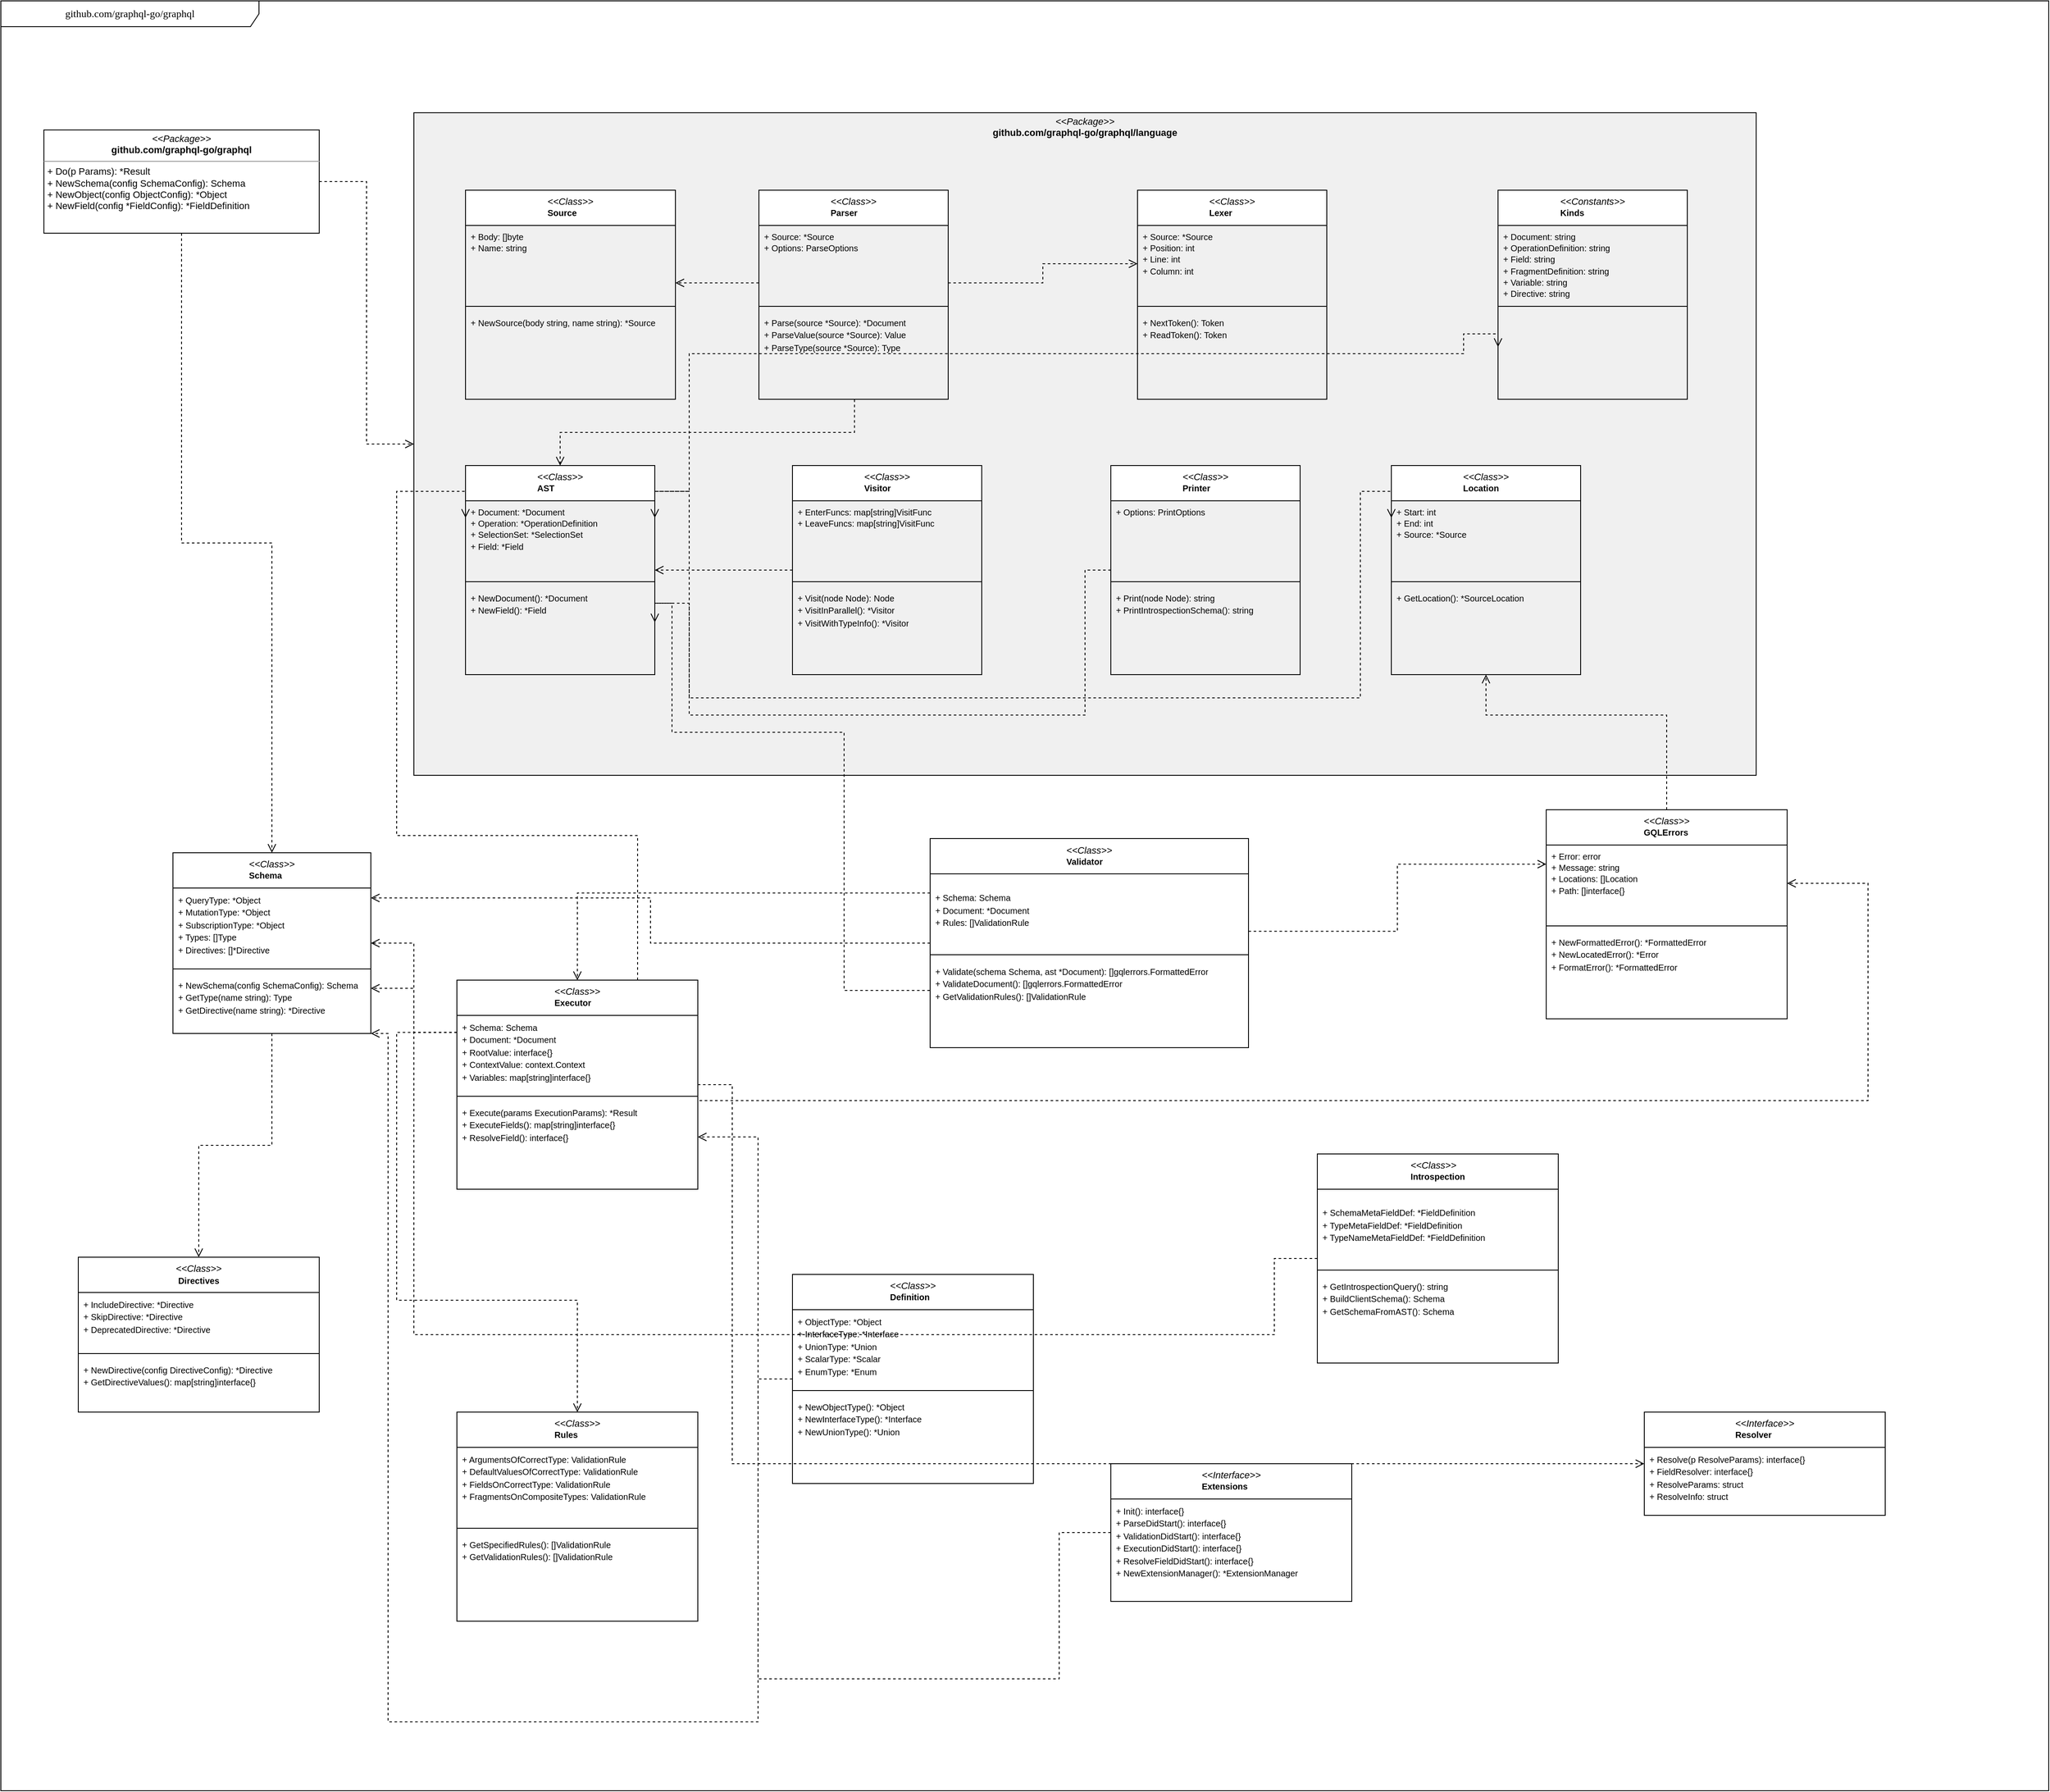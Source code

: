 <mxfile version="24.7.17">
  <diagram name="Page-1" id="c4acf3e9-155e-7222-9cf6-157b1a14988f">
    <mxGraphModel dx="1258" dy="1440" grid="1" gridSize="10" guides="1" tooltips="1" connect="1" arrows="1" fold="1" page="0" pageScale="1" pageWidth="850" pageHeight="1100" background="none" math="0" shadow="0">
      <root>
        <mxCell id="0" />
        <mxCell id="1" parent="0" />
        <mxCell id="main-frame" value="github.com/graphql-go/graphql" style="shape=umlFrame;whiteSpace=wrap;html=1;rounded=0;shadow=0;comic=0;labelBackgroundColor=none;strokeWidth=1;fontFamily=Verdana;fontSize=12;align=center;width=300;height=30;" parent="1" vertex="1">
          <mxGeometry x="20" y="-650" width="2380" height="2080" as="geometry" />
        </mxCell>
        <mxCell id="graphql-api" value="&lt;p style=&quot;margin:0px;margin-top:4px;text-align:center;&quot;&gt;&lt;i&gt;&amp;lt;&amp;lt;Package&amp;gt;&amp;gt;&lt;/i&gt;&lt;br&gt;&lt;b&gt;github.com/graphql-go/graphql&lt;/b&gt;&lt;br&gt;&lt;/p&gt;&lt;hr size=&quot;1&quot;&gt;&lt;p style=&quot;margin:0px;margin-left:4px;&quot;&gt;+ Do(p Params): *Result&lt;br&gt;+ NewSchema(config SchemaConfig): Schema&lt;br&gt;+ NewObject(config ObjectConfig): *Object&lt;br&gt;+ NewField(config *FieldConfig): *FieldDefinition&lt;br&gt;&lt;/p&gt;" style="verticalAlign=top;align=left;overflow=fill;fontSize=11;fontFamily=Helvetica;html=1;rounded=0;shadow=0;comic=0;labelBackgroundColor=none;strokeWidth=1" parent="1" vertex="1">
          <mxGeometry x="70" y="-500" width="320" height="120" as="geometry" />
        </mxCell>
        <mxCell id="language-package" value="&lt;p style=&quot;margin:0px;margin-top:4px;text-align:center;&quot;&gt;&lt;i&gt;&amp;lt;&amp;lt;Package&amp;gt;&amp;gt;&lt;/i&gt;&lt;br&gt;&lt;b&gt;github.com/graphql-go/graphql/language&lt;/b&gt;&lt;br&gt;&lt;/p&gt;" style="verticalAlign=top;align=left;overflow=fill;fontSize=11;fontFamily=Helvetica;html=1;rounded=0;shadow=0;comic=0;labelBackgroundColor=none;strokeWidth=1;fillColor=#f0f0f0;" parent="1" vertex="1">
          <mxGeometry x="500" y="-520" width="1560" height="770" as="geometry" />
        </mxCell>
        <mxCell id="graphql-to-language" style="edgeStyle=orthogonalEdgeStyle;rounded=0;html=1;dashed=1;labelBackgroundColor=none;startFill=0;endArrow=open;endFill=0;endSize=8;fontFamily=Helvetica;fontSize=10;" parent="1" source="graphql-api" target="language-package" edge="1">
          <mxGeometry relative="1" as="geometry" />
        </mxCell>
        <mxCell id="parser-to-source" style="edgeStyle=orthogonalEdgeStyle;rounded=0;html=1;dashed=1;labelBackgroundColor=none;startFill=0;endArrow=open;endFill=0;endSize=8;fontFamily=Helvetica;fontSize=10;entryX=1;entryY=0.75;entryDx=0;entryDy=0;exitX=0;exitY=0.75;exitDx=0;exitDy=0;" parent="1" source="6qxDTgi48stSFXTzXoa0-51" target="6qxDTgi48stSFXTzXoa0-46" edge="1">
          <mxGeometry relative="1" as="geometry">
            <mxPoint x="990" y="-280.467" as="sourcePoint" />
          </mxGeometry>
        </mxCell>
        <mxCell id="parser-to-ast" style="edgeStyle=orthogonalEdgeStyle;rounded=0;html=1;dashed=1;labelBackgroundColor=none;startFill=0;endArrow=open;endFill=0;endSize=8;fontFamily=Helvetica;fontSize=10;exitX=0.505;exitY=1.003;exitDx=0;exitDy=0;exitPerimeter=0;entryX=0.5;entryY=0;entryDx=0;entryDy=0;" parent="1" source="6qxDTgi48stSFXTzXoa0-53" target="6qxDTgi48stSFXTzXoa0-55" edge="1">
          <mxGeometry relative="1" as="geometry">
            <mxPoint x="1100" y="-146" as="sourcePoint" />
            <mxPoint x="896" y="132" as="targetPoint" />
          </mxGeometry>
        </mxCell>
        <mxCell id="parser-to-lexer" style="edgeStyle=orthogonalEdgeStyle;rounded=0;html=1;dashed=1;labelBackgroundColor=none;startFill=0;endArrow=open;endFill=0;endSize=8;fontFamily=Helvetica;fontSize=10;exitX=1;exitY=0.75;exitDx=0;exitDy=0;entryX=0;entryY=0.5;entryDx=0;entryDy=0;" parent="1" source="6qxDTgi48stSFXTzXoa0-51" target="6qxDTgi48stSFXTzXoa0-60" edge="1">
          <mxGeometry relative="1" as="geometry">
            <mxPoint x="1210" y="-280.467" as="sourcePoint" />
            <mxPoint x="1360" y="-321.462" as="targetPoint" />
          </mxGeometry>
        </mxCell>
        <mxCell id="validator-to-rules" style="edgeStyle=orthogonalEdgeStyle;rounded=0;html=1;dashed=1;labelBackgroundColor=none;startFill=0;endArrow=open;endFill=0;endSize=8;fontFamily=Helvetica;fontSize=10;entryX=0.5;entryY=0;entryDx=0;entryDy=0;exitX=0;exitY=0.25;exitDx=0;exitDy=0;" parent="1" source="6qxDTgi48stSFXTzXoa0-14" target="6qxDTgi48stSFXTzXoa0-19" edge="1">
          <mxGeometry relative="1" as="geometry">
            <mxPoint x="1070" y="770.043" as="sourcePoint" />
            <mxPoint x="920" y="1400" as="targetPoint" />
            <Array as="points">
              <mxPoint x="480" y="549" />
              <mxPoint x="480" y="860" />
              <mxPoint x="690" y="860" />
            </Array>
          </mxGeometry>
        </mxCell>
        <mxCell id="schema-to-directives" style="edgeStyle=orthogonalEdgeStyle;rounded=0;html=1;dashed=1;labelBackgroundColor=none;startFill=0;endArrow=open;endFill=0;endSize=8;fontFamily=Helvetica;fontSize=10;entryX=0.5;entryY=0;entryDx=0;entryDy=0;exitX=0.5;exitY=1;exitDx=0;exitDy=0;" parent="1" source="6qxDTgi48stSFXTzXoa0-6" target="6qxDTgi48stSFXTzXoa0-1" edge="1">
          <mxGeometry relative="1" as="geometry">
            <mxPoint x="227" y="899" as="sourcePoint" />
            <mxPoint x="227" y="1010" as="targetPoint" />
          </mxGeometry>
        </mxCell>
        <mxCell id="graphql-to-schema" style="edgeStyle=orthogonalEdgeStyle;rounded=0;html=1;dashed=1;labelBackgroundColor=none;startFill=0;endArrow=open;endFill=0;endSize=8;fontFamily=Helvetica;fontSize=10;entryX=0.5;entryY=0;entryDx=0;entryDy=0;" parent="1" source="graphql-api" target="6qxDTgi48stSFXTzXoa0-6" edge="1">
          <mxGeometry relative="1" as="geometry">
            <mxPoint x="227" y="739" as="targetPoint" />
          </mxGeometry>
        </mxCell>
        <mxCell id="validator-to-gqlerrors" style="edgeStyle=orthogonalEdgeStyle;rounded=0;html=1;dashed=1;labelBackgroundColor=none;startFill=0;endArrow=open;endFill=0;endSize=8;fontFamily=Helvetica;fontSize=10;exitX=1;exitY=0.75;exitDx=0;exitDy=0;entryX=0;entryY=0.25;entryDx=0;entryDy=0;" parent="1" source="6qxDTgi48stSFXTzXoa0-38" target="6qxDTgi48stSFXTzXoa0-42" edge="1">
          <mxGeometry relative="1" as="geometry">
            <mxPoint x="2160" y="640.0" as="targetPoint" />
          </mxGeometry>
        </mxCell>
        <mxCell id="executor-to-gqlerrors" style="edgeStyle=orthogonalEdgeStyle;rounded=0;html=1;dashed=1;labelBackgroundColor=none;startFill=0;endArrow=open;endFill=0;endSize=8;fontFamily=Helvetica;fontSize=10;exitX=1;exitY=1;exitDx=0;exitDy=0;entryX=1;entryY=0.5;entryDx=0;entryDy=0;" parent="1" source="6qxDTgi48stSFXTzXoa0-15" target="6qxDTgi48stSFXTzXoa0-42" edge="1">
          <mxGeometry relative="1" as="geometry">
            <mxPoint x="710" y="1040" as="sourcePoint" />
            <mxPoint x="2300.0" y="710" as="targetPoint" />
            <Array as="points">
              <mxPoint x="830" y="628" />
              <mxPoint x="2190" y="628" />
              <mxPoint x="2190" y="376" />
            </Array>
          </mxGeometry>
        </mxCell>
        <mxCell id="6qxDTgi48stSFXTzXoa0-1" value="&lt;div style=&quot;font-weight: 400; text-align: left; text-wrap: nowrap; font-size: 11px;&quot;&gt;&lt;i&gt;&amp;lt;&amp;lt;Class&amp;gt;&amp;gt;&lt;/i&gt;&lt;/div&gt;&lt;b style=&quot;font-size: 10px; text-align: left; text-wrap: nowrap;&quot;&gt;Directives&lt;/b&gt;" style="swimlane;fontStyle=1;align=center;verticalAlign=top;childLayout=stackLayout;horizontal=1;startSize=41;horizontalStack=0;resizeParent=1;resizeParentMax=0;resizeLast=0;collapsible=1;marginBottom=0;whiteSpace=wrap;html=1;" vertex="1" parent="1">
          <mxGeometry x="110" y="810" width="280" height="180" as="geometry" />
        </mxCell>
        <mxCell id="6qxDTgi48stSFXTzXoa0-5" value="&lt;span style=&quot;forced-color-adjust: none; color: rgb(0, 0, 0); font-family: Helvetica; font-style: normal; font-variant-ligatures: normal; font-variant-caps: normal; font-weight: 400; letter-spacing: normal; orphans: 2; text-align: left; text-indent: 0px; text-transform: none; widows: 2; word-spacing: 0px; -webkit-text-stroke-width: 0px; white-space: nowrap; background-color: rgb(255, 255, 255); text-decoration-thickness: initial; text-decoration-style: initial; text-decoration-color: initial; font-size: 10px;&quot;&gt;+ IncludeDirective: *Directive&lt;/span&gt;&lt;br style=&quot;forced-color-adjust: none; color: rgb(0, 0, 0); font-family: Helvetica; font-style: normal; font-variant-ligatures: normal; font-variant-caps: normal; font-weight: 400; letter-spacing: normal; orphans: 2; text-align: left; text-indent: 0px; text-transform: none; widows: 2; word-spacing: 0px; -webkit-text-stroke-width: 0px; white-space: nowrap; background-color: rgb(255, 255, 255); text-decoration-thickness: initial; text-decoration-style: initial; text-decoration-color: initial; font-size: 10px;&quot;&gt;&lt;span style=&quot;forced-color-adjust: none; color: rgb(0, 0, 0); font-family: Helvetica; font-style: normal; font-variant-ligatures: normal; font-variant-caps: normal; font-weight: 400; letter-spacing: normal; orphans: 2; text-align: left; text-indent: 0px; text-transform: none; widows: 2; word-spacing: 0px; -webkit-text-stroke-width: 0px; white-space: nowrap; background-color: rgb(255, 255, 255); text-decoration-thickness: initial; text-decoration-style: initial; text-decoration-color: initial; font-size: 10px;&quot;&gt;+ SkipDirective: *Directive&lt;/span&gt;&lt;br style=&quot;forced-color-adjust: none; color: rgb(0, 0, 0); font-family: Helvetica; font-style: normal; font-variant-ligatures: normal; font-variant-caps: normal; font-weight: 400; letter-spacing: normal; orphans: 2; text-align: left; text-indent: 0px; text-transform: none; widows: 2; word-spacing: 0px; -webkit-text-stroke-width: 0px; white-space: nowrap; background-color: rgb(255, 255, 255); text-decoration-thickness: initial; text-decoration-style: initial; text-decoration-color: initial; font-size: 10px;&quot;&gt;&lt;span style=&quot;forced-color-adjust: none; color: rgb(0, 0, 0); font-family: Helvetica; font-style: normal; font-variant-ligatures: normal; font-variant-caps: normal; font-weight: 400; letter-spacing: normal; orphans: 2; text-align: left; text-indent: 0px; text-transform: none; widows: 2; word-spacing: 0px; -webkit-text-stroke-width: 0px; white-space: nowrap; background-color: rgb(255, 255, 255); text-decoration-thickness: initial; text-decoration-style: initial; text-decoration-color: initial; font-size: 10px;&quot;&gt;+ DeprecatedDirective: *Directive&lt;/span&gt;" style="text;whiteSpace=wrap;html=1;spacingLeft=4;" vertex="1" parent="6qxDTgi48stSFXTzXoa0-1">
          <mxGeometry y="41" width="280" height="66" as="geometry" />
        </mxCell>
        <mxCell id="6qxDTgi48stSFXTzXoa0-3" value="" style="line;strokeWidth=1;fillColor=none;align=left;verticalAlign=middle;spacingTop=-1;spacingLeft=3;spacingRight=3;rotatable=0;labelPosition=right;points=[];portConstraint=eastwest;strokeColor=inherit;" vertex="1" parent="6qxDTgi48stSFXTzXoa0-1">
          <mxGeometry y="107" width="280" height="10" as="geometry" />
        </mxCell>
        <mxCell id="6qxDTgi48stSFXTzXoa0-4" value="&lt;div&gt;&lt;/div&gt;&lt;div&gt;&lt;span style=&quot;font-size: 10px; text-wrap: nowrap;&quot;&gt;+ NewDirective(config DirectiveConfig): *Directive&lt;/span&gt;&lt;br style=&quot;font-size: 10px; text-wrap: nowrap;&quot;&gt;&lt;span style=&quot;font-size: 10px; text-wrap: nowrap;&quot;&gt;+ GetDirectiveValues(): map[string]interface{}&lt;/span&gt;&lt;br&gt;&lt;/div&gt;" style="text;strokeColor=none;fillColor=none;align=left;verticalAlign=top;spacingLeft=4;spacingRight=4;overflow=hidden;rotatable=0;points=[[0,0.5],[1,0.5]];portConstraint=eastwest;whiteSpace=wrap;html=1;" vertex="1" parent="6qxDTgi48stSFXTzXoa0-1">
          <mxGeometry y="117" width="280" height="63" as="geometry" />
        </mxCell>
        <mxCell id="6qxDTgi48stSFXTzXoa0-6" value="&lt;div style=&quot;font-weight: 400; text-align: left; text-wrap: nowrap; font-size: 11px;&quot;&gt;&lt;div&gt;&lt;i&gt;&amp;lt;&amp;lt;Class&amp;gt;&amp;gt;&lt;/i&gt;&lt;/div&gt;&lt;b style=&quot;font-size: 10px;&quot;&gt;Schema&lt;/b&gt;&lt;br&gt;&lt;/div&gt;" style="swimlane;fontStyle=1;align=center;verticalAlign=top;childLayout=stackLayout;horizontal=1;startSize=41;horizontalStack=0;resizeParent=1;resizeParentMax=0;resizeLast=0;collapsible=1;marginBottom=0;whiteSpace=wrap;html=1;" vertex="1" parent="1">
          <mxGeometry x="220" y="340" width="230" height="210" as="geometry" />
        </mxCell>
        <mxCell id="6qxDTgi48stSFXTzXoa0-7" value="&lt;span style=&quot;font-size: 10px; text-wrap: nowrap;&quot;&gt;+ QueryType: *Object&lt;/span&gt;&lt;br style=&quot;font-size: 10px; text-wrap: nowrap;&quot;&gt;&lt;span style=&quot;font-size: 10px; text-wrap: nowrap;&quot;&gt;+ MutationType: *Object&lt;/span&gt;&lt;br style=&quot;font-size: 10px; text-wrap: nowrap;&quot;&gt;&lt;span style=&quot;font-size: 10px; text-wrap: nowrap;&quot;&gt;+ SubscriptionType: *Object&lt;/span&gt;&lt;br style=&quot;font-size: 10px; text-wrap: nowrap;&quot;&gt;&lt;span style=&quot;font-size: 10px; text-wrap: nowrap;&quot;&gt;+ Types: []Type&lt;/span&gt;&lt;br style=&quot;font-size: 10px; text-wrap: nowrap;&quot;&gt;&lt;span style=&quot;font-size: 10px; text-wrap: nowrap;&quot;&gt;+ Directives: []*Directive&lt;/span&gt;" style="text;whiteSpace=wrap;html=1;spacingLeft=4;" vertex="1" parent="6qxDTgi48stSFXTzXoa0-6">
          <mxGeometry y="41" width="230" height="89" as="geometry" />
        </mxCell>
        <mxCell id="6qxDTgi48stSFXTzXoa0-8" value="" style="line;strokeWidth=1;fillColor=none;align=left;verticalAlign=middle;spacingTop=-1;spacingLeft=3;spacingRight=3;rotatable=0;labelPosition=right;points=[];portConstraint=eastwest;strokeColor=inherit;" vertex="1" parent="6qxDTgi48stSFXTzXoa0-6">
          <mxGeometry y="130" width="230" height="10" as="geometry" />
        </mxCell>
        <mxCell id="6qxDTgi48stSFXTzXoa0-9" value="&lt;div&gt;&lt;/div&gt;&lt;div&gt;&lt;span style=&quot;font-size: 10px; text-wrap: nowrap;&quot;&gt;+ NewSchema(config SchemaConfig): Schema&lt;/span&gt;&lt;br style=&quot;font-size: 10px; text-wrap: nowrap;&quot;&gt;&lt;span style=&quot;font-size: 10px; text-wrap: nowrap;&quot;&gt;+ GetType(name string): Type&lt;/span&gt;&lt;br style=&quot;font-size: 10px; text-wrap: nowrap;&quot;&gt;&lt;span style=&quot;font-size: 10px; text-wrap: nowrap;&quot;&gt;+ GetDirective(name string): *Directive&lt;/span&gt;&lt;br&gt;&lt;/div&gt;" style="text;strokeColor=none;fillColor=none;align=left;verticalAlign=top;spacingLeft=4;spacingRight=4;overflow=hidden;rotatable=0;points=[[0,0.5],[1,0.5]];portConstraint=eastwest;whiteSpace=wrap;html=1;" vertex="1" parent="6qxDTgi48stSFXTzXoa0-6">
          <mxGeometry y="140" width="230" height="70" as="geometry" />
        </mxCell>
        <mxCell id="6qxDTgi48stSFXTzXoa0-19" value="&lt;div style=&quot;font-weight: 400; text-align: left; text-wrap: nowrap; font-size: 11px;&quot;&gt;&lt;div&gt;&lt;i&gt;&amp;lt;&amp;lt;Class&amp;gt;&amp;gt;&lt;/i&gt;&lt;/div&gt;&lt;b style=&quot;font-size: 10px;&quot;&gt;Rules&lt;/b&gt;&lt;br&gt;&lt;/div&gt;" style="swimlane;fontStyle=1;align=center;verticalAlign=top;childLayout=stackLayout;horizontal=1;startSize=41;horizontalStack=0;resizeParent=1;resizeParentMax=0;resizeLast=0;collapsible=1;marginBottom=0;whiteSpace=wrap;html=1;" vertex="1" parent="1">
          <mxGeometry x="550" y="990" width="280" height="243" as="geometry" />
        </mxCell>
        <mxCell id="6qxDTgi48stSFXTzXoa0-20" value="&lt;span style=&quot;font-size: 10px; text-wrap: nowrap;&quot;&gt;+ ArgumentsOfCorrectType: ValidationRule&lt;/span&gt;&lt;br style=&quot;font-size: 10px; text-wrap: nowrap;&quot;&gt;&lt;span style=&quot;font-size: 10px; text-wrap: nowrap;&quot;&gt;+ DefaultValuesOfCorrectType: ValidationRule&lt;/span&gt;&lt;br style=&quot;font-size: 10px; text-wrap: nowrap;&quot;&gt;&lt;span style=&quot;font-size: 10px; text-wrap: nowrap;&quot;&gt;+ FieldsOnCorrectType: ValidationRule&lt;/span&gt;&lt;br style=&quot;font-size: 10px; text-wrap: nowrap;&quot;&gt;&lt;span style=&quot;font-size: 10px; text-wrap: nowrap;&quot;&gt;+ FragmentsOnCompositeTypes: ValidationRule&lt;/span&gt;" style="text;whiteSpace=wrap;html=1;spacingLeft=4;" vertex="1" parent="6qxDTgi48stSFXTzXoa0-19">
          <mxGeometry y="41" width="280" height="89" as="geometry" />
        </mxCell>
        <mxCell id="6qxDTgi48stSFXTzXoa0-21" value="" style="line;strokeWidth=1;fillColor=none;align=left;verticalAlign=middle;spacingTop=-1;spacingLeft=3;spacingRight=3;rotatable=0;labelPosition=right;points=[];portConstraint=eastwest;strokeColor=inherit;" vertex="1" parent="6qxDTgi48stSFXTzXoa0-19">
          <mxGeometry y="130" width="280" height="10" as="geometry" />
        </mxCell>
        <mxCell id="6qxDTgi48stSFXTzXoa0-22" value="&lt;div&gt;&lt;/div&gt;&lt;div&gt;&lt;span style=&quot;font-size: 10px; text-wrap: nowrap;&quot;&gt;+ GetSpecifiedRules(): []ValidationRule&lt;/span&gt;&lt;br style=&quot;font-size: 10px; text-wrap: nowrap;&quot;&gt;&lt;span style=&quot;font-size: 10px; text-wrap: nowrap;&quot;&gt;+ GetValidationRules(): []ValidationRule&lt;/span&gt;&lt;br&gt;&lt;/div&gt;" style="text;strokeColor=none;fillColor=none;align=left;verticalAlign=top;spacingLeft=4;spacingRight=4;overflow=hidden;rotatable=0;points=[[0,0.5],[1,0.5]];portConstraint=eastwest;whiteSpace=wrap;html=1;" vertex="1" parent="6qxDTgi48stSFXTzXoa0-19">
          <mxGeometry y="140" width="280" height="103" as="geometry" />
        </mxCell>
        <mxCell id="6qxDTgi48stSFXTzXoa0-23" value="&lt;div style=&quot;font-weight: 400; text-align: left; text-wrap: nowrap; font-size: 11px;&quot;&gt;&lt;div&gt;&lt;i&gt;&amp;lt;&amp;lt;Class&amp;gt;&amp;gt;&lt;/i&gt;&lt;/div&gt;&lt;b style=&quot;font-size: 10px;&quot;&gt;Definition&lt;/b&gt;&lt;br&gt;&lt;/div&gt;" style="swimlane;fontStyle=1;align=center;verticalAlign=top;childLayout=stackLayout;horizontal=1;startSize=41;horizontalStack=0;resizeParent=1;resizeParentMax=0;resizeLast=0;collapsible=1;marginBottom=0;whiteSpace=wrap;html=1;" vertex="1" parent="1">
          <mxGeometry x="940" y="830" width="280" height="243" as="geometry" />
        </mxCell>
        <mxCell id="6qxDTgi48stSFXTzXoa0-24" value="&lt;span style=&quot;font-size: 10px; text-wrap: nowrap;&quot;&gt;+ ObjectType: *Object&lt;/span&gt;&lt;br style=&quot;font-size: 10px; text-wrap: nowrap;&quot;&gt;&lt;span style=&quot;font-size: 10px; text-wrap: nowrap;&quot;&gt;+ InterfaceType: *Interface&lt;/span&gt;&lt;br style=&quot;font-size: 10px; text-wrap: nowrap;&quot;&gt;&lt;span style=&quot;font-size: 10px; text-wrap: nowrap;&quot;&gt;+ UnionType: *Union&lt;/span&gt;&lt;br style=&quot;font-size: 10px; text-wrap: nowrap;&quot;&gt;&lt;span style=&quot;font-size: 10px; text-wrap: nowrap;&quot;&gt;+ ScalarType: *Scalar&lt;/span&gt;&lt;br style=&quot;font-size: 10px; text-wrap: nowrap;&quot;&gt;&lt;span style=&quot;font-size: 10px; text-wrap: nowrap;&quot;&gt;+ EnumType: *Enum&lt;/span&gt;" style="text;whiteSpace=wrap;html=1;spacingLeft=4;" vertex="1" parent="6qxDTgi48stSFXTzXoa0-23">
          <mxGeometry y="41" width="280" height="89" as="geometry" />
        </mxCell>
        <mxCell id="6qxDTgi48stSFXTzXoa0-25" value="" style="line;strokeWidth=1;fillColor=none;align=left;verticalAlign=middle;spacingTop=-1;spacingLeft=3;spacingRight=3;rotatable=0;labelPosition=right;points=[];portConstraint=eastwest;strokeColor=inherit;" vertex="1" parent="6qxDTgi48stSFXTzXoa0-23">
          <mxGeometry y="130" width="280" height="10" as="geometry" />
        </mxCell>
        <mxCell id="6qxDTgi48stSFXTzXoa0-26" value="&lt;div&gt;&lt;/div&gt;&lt;div&gt;&lt;span style=&quot;font-size: 10px; text-wrap: nowrap;&quot;&gt;+ NewObjectType(): *Object&lt;/span&gt;&lt;br style=&quot;font-size: 10px; text-wrap: nowrap;&quot;&gt;&lt;span style=&quot;font-size: 10px; text-wrap: nowrap;&quot;&gt;+ NewInterfaceType(): *Interface&lt;/span&gt;&lt;br style=&quot;font-size: 10px; text-wrap: nowrap;&quot;&gt;&lt;span style=&quot;font-size: 10px; text-wrap: nowrap;&quot;&gt;+ NewUnionType(): *Union&lt;/span&gt;&lt;br&gt;&lt;/div&gt;" style="text;strokeColor=none;fillColor=none;align=left;verticalAlign=top;spacingLeft=4;spacingRight=4;overflow=hidden;rotatable=0;points=[[0,0.5],[1,0.5]];portConstraint=eastwest;whiteSpace=wrap;html=1;" vertex="1" parent="6qxDTgi48stSFXTzXoa0-23">
          <mxGeometry y="140" width="280" height="103" as="geometry" />
        </mxCell>
        <mxCell id="6qxDTgi48stSFXTzXoa0-27" value="&lt;div style=&quot;font-weight: 400; text-align: left; text-wrap: nowrap; font-size: 11px;&quot;&gt;&lt;div&gt;&lt;i&gt;&amp;lt;&amp;lt;Interface&amp;gt;&amp;gt;&lt;/i&gt;&lt;/div&gt;&lt;b style=&quot;font-size: 10px;&quot;&gt;Extensions&lt;/b&gt;&lt;br&gt;&lt;/div&gt;" style="swimlane;fontStyle=1;align=center;verticalAlign=top;childLayout=stackLayout;horizontal=1;startSize=41;horizontalStack=0;resizeParent=1;resizeParentMax=0;resizeLast=0;collapsible=1;marginBottom=0;whiteSpace=wrap;html=1;" vertex="1" parent="1">
          <mxGeometry x="1310" y="1050" width="280" height="160" as="geometry" />
        </mxCell>
        <mxCell id="6qxDTgi48stSFXTzXoa0-28" value="&lt;span style=&quot;font-size: 10px; text-wrap: nowrap;&quot;&gt;+ Init(): interface{}&lt;/span&gt;&lt;br style=&quot;font-size: 10px; text-wrap: nowrap;&quot;&gt;&lt;span style=&quot;font-size: 10px; text-wrap: nowrap;&quot;&gt;+ ParseDidStart(): interface{}&lt;/span&gt;&lt;br style=&quot;font-size: 10px; text-wrap: nowrap;&quot;&gt;&lt;span style=&quot;font-size: 10px; text-wrap: nowrap;&quot;&gt;+ ValidationDidStart(): interface{}&lt;/span&gt;&lt;br style=&quot;font-size: 10px; text-wrap: nowrap;&quot;&gt;&lt;span style=&quot;font-size: 10px; text-wrap: nowrap;&quot;&gt;+ ExecutionDidStart(): interface{}&lt;/span&gt;&lt;br style=&quot;font-size: 10px; text-wrap: nowrap;&quot;&gt;&lt;span style=&quot;font-size: 10px; text-wrap: nowrap;&quot;&gt;+ ResolveFieldDidStart(): interface{}&lt;/span&gt;&lt;br style=&quot;font-size: 10px; text-wrap: nowrap;&quot;&gt;&lt;span style=&quot;font-size: 10px; text-wrap: nowrap;&quot;&gt;+ NewExtensionManager(): *ExtensionManager&lt;/span&gt;" style="text;whiteSpace=wrap;html=1;spacingLeft=4;" vertex="1" parent="6qxDTgi48stSFXTzXoa0-27">
          <mxGeometry y="41" width="280" height="119" as="geometry" />
        </mxCell>
        <mxCell id="6qxDTgi48stSFXTzXoa0-31" value="&lt;div style=&quot;font-weight: 400; text-align: left; text-wrap: nowrap; font-size: 11px;&quot;&gt;&lt;div&gt;&lt;i&gt;&amp;lt;&amp;lt;Interface&amp;gt;&amp;gt;&lt;/i&gt;&lt;/div&gt;&lt;b style=&quot;font-size: 10px;&quot;&gt;Resolver&lt;/b&gt;&lt;br&gt;&lt;/div&gt;" style="swimlane;fontStyle=1;align=center;verticalAlign=top;childLayout=stackLayout;horizontal=1;startSize=41;horizontalStack=0;resizeParent=1;resizeParentMax=0;resizeLast=0;collapsible=1;marginBottom=0;whiteSpace=wrap;html=1;" vertex="1" parent="1">
          <mxGeometry x="1930" y="990" width="280" height="120" as="geometry" />
        </mxCell>
        <mxCell id="6qxDTgi48stSFXTzXoa0-32" value="&lt;span style=&quot;font-size: 10px; text-wrap: nowrap;&quot;&gt;+ Resolve(p ResolveParams): interface{}&lt;/span&gt;&lt;br style=&quot;font-size: 10px; text-wrap: nowrap;&quot;&gt;&lt;span style=&quot;font-size: 10px; text-wrap: nowrap;&quot;&gt;+ FieldResolver: interface{}&lt;/span&gt;&lt;br style=&quot;font-size: 10px; text-wrap: nowrap;&quot;&gt;&lt;span style=&quot;font-size: 10px; text-wrap: nowrap;&quot;&gt;+ ResolveParams: struct&lt;/span&gt;&lt;br style=&quot;font-size: 10px; text-wrap: nowrap;&quot;&gt;&lt;span style=&quot;font-size: 10px; text-wrap: nowrap;&quot;&gt;+ ResolveInfo: struct&lt;/span&gt;" style="text;whiteSpace=wrap;html=1;spacingLeft=4;" vertex="1" parent="6qxDTgi48stSFXTzXoa0-31">
          <mxGeometry y="41" width="280" height="79" as="geometry" />
        </mxCell>
        <mxCell id="6qxDTgi48stSFXTzXoa0-33" value="&lt;div style=&quot;font-weight: 400; text-align: left; text-wrap: nowrap; font-size: 11px;&quot;&gt;&lt;div&gt;&lt;div&gt;&lt;i&gt;&amp;lt;&amp;lt;Class&amp;gt;&amp;gt;&lt;/i&gt;&lt;/div&gt;&lt;b style=&quot;font-size: 10px;&quot;&gt;Introspection&lt;/b&gt;&lt;br&gt;&lt;/div&gt;&lt;/div&gt;" style="swimlane;fontStyle=1;align=center;verticalAlign=top;childLayout=stackLayout;horizontal=1;startSize=41;horizontalStack=0;resizeParent=1;resizeParentMax=0;resizeLast=0;collapsible=1;marginBottom=0;whiteSpace=wrap;html=1;" vertex="1" parent="1">
          <mxGeometry x="1550" y="690" width="280" height="243" as="geometry" />
        </mxCell>
        <mxCell id="6qxDTgi48stSFXTzXoa0-34" value="&lt;div style=&quot;text-wrap: nowrap; font-size: 11px;&quot;&gt;&lt;br&gt;&lt;/div&gt;&lt;div&gt;&lt;span style=&quot;font-size: 10px; text-wrap: nowrap;&quot;&gt;+ SchemaMetaFieldDef: *FieldDefinition&lt;/span&gt;&lt;br style=&quot;font-size: 10px; text-wrap: nowrap;&quot;&gt;&lt;span style=&quot;font-size: 10px; text-wrap: nowrap;&quot;&gt;+ TypeMetaFieldDef: *FieldDefinition&lt;/span&gt;&lt;br style=&quot;font-size: 10px; text-wrap: nowrap;&quot;&gt;&lt;span style=&quot;font-size: 10px; text-wrap: nowrap;&quot;&gt;+ TypeNameMetaFieldDef: *FieldDefinition&lt;/span&gt;&lt;br&gt;&lt;/div&gt;" style="text;whiteSpace=wrap;html=1;spacingLeft=4;" vertex="1" parent="6qxDTgi48stSFXTzXoa0-33">
          <mxGeometry y="41" width="280" height="89" as="geometry" />
        </mxCell>
        <mxCell id="6qxDTgi48stSFXTzXoa0-35" value="" style="line;strokeWidth=1;fillColor=none;align=left;verticalAlign=middle;spacingTop=-1;spacingLeft=3;spacingRight=3;rotatable=0;labelPosition=right;points=[];portConstraint=eastwest;strokeColor=inherit;" vertex="1" parent="6qxDTgi48stSFXTzXoa0-33">
          <mxGeometry y="130" width="280" height="10" as="geometry" />
        </mxCell>
        <mxCell id="6qxDTgi48stSFXTzXoa0-36" value="&lt;div&gt;&lt;/div&gt;&lt;div&gt;&lt;span style=&quot;font-size: 10px; text-wrap: nowrap;&quot;&gt;+ GetIntrospectionQuery(): string&lt;/span&gt;&lt;br style=&quot;font-size: 10px; text-wrap: nowrap;&quot;&gt;&lt;span style=&quot;font-size: 10px; text-wrap: nowrap;&quot;&gt;+ BuildClientSchema(): Schema&lt;/span&gt;&lt;br style=&quot;font-size: 10px; text-wrap: nowrap;&quot;&gt;&lt;span style=&quot;font-size: 10px; text-wrap: nowrap;&quot;&gt;+ GetSchemaFromAST(): Schema&lt;/span&gt;&lt;br&gt;&lt;/div&gt;" style="text;strokeColor=none;fillColor=none;align=left;verticalAlign=top;spacingLeft=4;spacingRight=4;overflow=hidden;rotatable=0;points=[[0,0.5],[1,0.5]];portConstraint=eastwest;whiteSpace=wrap;html=1;" vertex="1" parent="6qxDTgi48stSFXTzXoa0-33">
          <mxGeometry y="140" width="280" height="103" as="geometry" />
        </mxCell>
        <mxCell id="6qxDTgi48stSFXTzXoa0-37" value="&lt;div style=&quot;font-weight: 400; text-align: left; text-wrap: nowrap; font-size: 11px;&quot;&gt;&lt;div&gt;&lt;div&gt;&lt;i&gt;&amp;lt;&amp;lt;Class&amp;gt;&amp;gt;&lt;/i&gt;&lt;/div&gt;&lt;b style=&quot;font-size: 10px;&quot;&gt;Validator&lt;/b&gt;&lt;br&gt;&lt;/div&gt;&lt;/div&gt;" style="swimlane;fontStyle=1;align=center;verticalAlign=top;childLayout=stackLayout;horizontal=1;startSize=41;horizontalStack=0;resizeParent=1;resizeParentMax=0;resizeLast=0;collapsible=1;marginBottom=0;whiteSpace=wrap;html=1;" vertex="1" parent="1">
          <mxGeometry x="1100" y="323.5" width="370" height="243" as="geometry" />
        </mxCell>
        <mxCell id="6qxDTgi48stSFXTzXoa0-38" value="&lt;div style=&quot;text-wrap: nowrap; font-size: 11px;&quot;&gt;&lt;br&gt;&lt;/div&gt;&lt;div&gt;&lt;span style=&quot;font-size: 10px; text-wrap: nowrap;&quot;&gt;+ Schema: Schema&lt;/span&gt;&lt;br style=&quot;font-size: 10px; text-wrap: nowrap;&quot;&gt;&lt;span style=&quot;font-size: 10px; text-wrap: nowrap;&quot;&gt;+ Document: *Document&lt;/span&gt;&lt;br style=&quot;font-size: 10px; text-wrap: nowrap;&quot;&gt;&lt;span style=&quot;font-size: 10px; text-wrap: nowrap;&quot;&gt;+ Rules: []ValidationRule&lt;/span&gt;&lt;br&gt;&lt;/div&gt;" style="text;whiteSpace=wrap;html=1;spacingLeft=4;" vertex="1" parent="6qxDTgi48stSFXTzXoa0-37">
          <mxGeometry y="41" width="370" height="89" as="geometry" />
        </mxCell>
        <mxCell id="6qxDTgi48stSFXTzXoa0-39" value="" style="line;strokeWidth=1;fillColor=none;align=left;verticalAlign=middle;spacingTop=-1;spacingLeft=3;spacingRight=3;rotatable=0;labelPosition=right;points=[];portConstraint=eastwest;strokeColor=inherit;" vertex="1" parent="6qxDTgi48stSFXTzXoa0-37">
          <mxGeometry y="130" width="370" height="10" as="geometry" />
        </mxCell>
        <mxCell id="6qxDTgi48stSFXTzXoa0-40" value="&lt;div&gt;&lt;/div&gt;&lt;div&gt;&lt;span style=&quot;font-size: 10px; text-wrap: nowrap;&quot;&gt;+ Validate(schema Schema, ast *Document): []gqlerrors.FormattedError&lt;/span&gt;&lt;br style=&quot;font-size: 10px; text-wrap: nowrap;&quot;&gt;&lt;span style=&quot;font-size: 10px; text-wrap: nowrap;&quot;&gt;+ ValidateDocument(): []gqlerrors.FormattedError&lt;/span&gt;&lt;br style=&quot;font-size: 10px; text-wrap: nowrap;&quot;&gt;&lt;span style=&quot;font-size: 10px; text-wrap: nowrap;&quot;&gt;+ GetValidationRules(): []ValidationRule&lt;/span&gt;&lt;br&gt;&lt;/div&gt;" style="text;strokeColor=none;fillColor=none;align=left;verticalAlign=top;spacingLeft=4;spacingRight=4;overflow=hidden;rotatable=0;points=[[0,0.5],[1,0.5]];portConstraint=eastwest;whiteSpace=wrap;html=1;" vertex="1" parent="6qxDTgi48stSFXTzXoa0-37">
          <mxGeometry y="140" width="370" height="103" as="geometry" />
        </mxCell>
        <mxCell id="6qxDTgi48stSFXTzXoa0-41" value="&lt;div style=&quot;font-weight: 400; text-align: left; text-wrap: nowrap; font-size: 11px;&quot;&gt;&lt;div&gt;&lt;i&gt;&amp;lt;&amp;lt;Class&amp;gt;&amp;gt;&lt;/i&gt;&lt;/div&gt;&lt;b style=&quot;font-size: 10px;&quot;&gt;GQLErrors&lt;/b&gt;&lt;br&gt;&lt;/div&gt;" style="swimlane;fontStyle=1;align=center;verticalAlign=top;childLayout=stackLayout;horizontal=1;startSize=41;horizontalStack=0;resizeParent=1;resizeParentMax=0;resizeLast=0;collapsible=1;marginBottom=0;whiteSpace=wrap;html=1;" vertex="1" parent="1">
          <mxGeometry x="1816" y="290" width="280" height="243" as="geometry" />
        </mxCell>
        <mxCell id="6qxDTgi48stSFXTzXoa0-42" value="&lt;div style=&quot;text-wrap: nowrap; font-size: 11px;&quot;&gt;&lt;span style=&quot;font-size: 10px;&quot;&gt;+ Error: error&lt;/span&gt;&lt;br style=&quot;font-size: 10px;&quot;&gt;&lt;span style=&quot;font-size: 10px;&quot;&gt;+ Message: string&lt;/span&gt;&lt;br style=&quot;font-size: 10px;&quot;&gt;&lt;span style=&quot;font-size: 10px;&quot;&gt;+ Locations: []Location&lt;/span&gt;&lt;br style=&quot;font-size: 10px;&quot;&gt;&lt;span style=&quot;font-size: 10px;&quot;&gt;+ Path: []interface{}&lt;/span&gt;&lt;br&gt;&lt;/div&gt;" style="text;whiteSpace=wrap;html=1;spacingLeft=4;" vertex="1" parent="6qxDTgi48stSFXTzXoa0-41">
          <mxGeometry y="41" width="280" height="89" as="geometry" />
        </mxCell>
        <mxCell id="6qxDTgi48stSFXTzXoa0-43" value="" style="line;strokeWidth=1;fillColor=none;align=left;verticalAlign=middle;spacingTop=-1;spacingLeft=3;spacingRight=3;rotatable=0;labelPosition=right;points=[];portConstraint=eastwest;strokeColor=inherit;" vertex="1" parent="6qxDTgi48stSFXTzXoa0-41">
          <mxGeometry y="130" width="280" height="10" as="geometry" />
        </mxCell>
        <mxCell id="6qxDTgi48stSFXTzXoa0-44" value="&lt;div&gt;&lt;/div&gt;&lt;div&gt;&lt;span style=&quot;font-size: 10px; text-wrap: nowrap;&quot;&gt;+ NewFormattedError(): *FormattedError&lt;/span&gt;&lt;br style=&quot;font-size: 10px; text-wrap: nowrap;&quot;&gt;&lt;span style=&quot;font-size: 10px; text-wrap: nowrap;&quot;&gt;+ NewLocatedError(): *Error&lt;/span&gt;&lt;br style=&quot;font-size: 10px; text-wrap: nowrap;&quot;&gt;&lt;span style=&quot;font-size: 10px; text-wrap: nowrap;&quot;&gt;+ FormatError(): *FormattedError&lt;/span&gt;&lt;br&gt;&lt;/div&gt;" style="text;strokeColor=none;fillColor=none;align=left;verticalAlign=top;spacingLeft=4;spacingRight=4;overflow=hidden;rotatable=0;points=[[0,0.5],[1,0.5]];portConstraint=eastwest;whiteSpace=wrap;html=1;" vertex="1" parent="6qxDTgi48stSFXTzXoa0-41">
          <mxGeometry y="140" width="280" height="103" as="geometry" />
        </mxCell>
        <mxCell id="6qxDTgi48stSFXTzXoa0-45" value="&lt;div style=&quot;font-weight: 400; text-align: left; text-wrap: nowrap; font-size: 11px;&quot;&gt;&lt;div&gt;&lt;div&gt;&lt;i&gt;&amp;lt;&amp;lt;Class&amp;gt;&amp;gt;&lt;/i&gt;&lt;/div&gt;&lt;b style=&quot;font-size: 10px;&quot;&gt;Source&lt;/b&gt;&lt;br&gt;&lt;/div&gt;&lt;/div&gt;" style="swimlane;fontStyle=1;align=center;verticalAlign=top;childLayout=stackLayout;horizontal=1;startSize=41;horizontalStack=0;resizeParent=1;resizeParentMax=0;resizeLast=0;collapsible=1;marginBottom=0;whiteSpace=wrap;html=1;" vertex="1" parent="1">
          <mxGeometry x="560" y="-430" width="244" height="243" as="geometry" />
        </mxCell>
        <mxCell id="6qxDTgi48stSFXTzXoa0-46" value="&lt;div style=&quot;text-wrap: nowrap; font-size: 11px;&quot;&gt;&lt;span style=&quot;font-size: 10px;&quot;&gt;+ Body: []byte&lt;/span&gt;&lt;br style=&quot;font-size: 10px;&quot;&gt;&lt;span style=&quot;font-size: 10px;&quot;&gt;+ Name: string&lt;/span&gt;&lt;br&gt;&lt;/div&gt;" style="text;whiteSpace=wrap;html=1;spacingLeft=4;" vertex="1" parent="6qxDTgi48stSFXTzXoa0-45">
          <mxGeometry y="41" width="244" height="89" as="geometry" />
        </mxCell>
        <mxCell id="6qxDTgi48stSFXTzXoa0-47" value="" style="line;strokeWidth=1;fillColor=none;align=left;verticalAlign=middle;spacingTop=-1;spacingLeft=3;spacingRight=3;rotatable=0;labelPosition=right;points=[];portConstraint=eastwest;strokeColor=inherit;" vertex="1" parent="6qxDTgi48stSFXTzXoa0-45">
          <mxGeometry y="130" width="244" height="10" as="geometry" />
        </mxCell>
        <mxCell id="6qxDTgi48stSFXTzXoa0-48" value="&lt;div&gt;&lt;/div&gt;&lt;div&gt;&lt;span style=&quot;font-size: 10px; text-wrap: nowrap;&quot;&gt;+ NewSource(body string, name string): *Source&lt;/span&gt;&lt;br&gt;&lt;/div&gt;" style="text;strokeColor=none;fillColor=none;align=left;verticalAlign=top;spacingLeft=4;spacingRight=4;overflow=hidden;rotatable=0;points=[[0,0.5],[1,0.5]];portConstraint=eastwest;whiteSpace=wrap;html=1;" vertex="1" parent="6qxDTgi48stSFXTzXoa0-45">
          <mxGeometry y="140" width="244" height="103" as="geometry" />
        </mxCell>
        <mxCell id="6qxDTgi48stSFXTzXoa0-50" value="&lt;div style=&quot;font-weight: 400; text-align: left; text-wrap: nowrap; font-size: 11px;&quot;&gt;&lt;div&gt;&lt;i&gt;&amp;lt;&amp;lt;Class&amp;gt;&amp;gt;&lt;/i&gt;&lt;/div&gt;&lt;b style=&quot;font-size: 10px;&quot;&gt;Parser&lt;/b&gt;&lt;br&gt;&lt;/div&gt;" style="swimlane;fontStyle=1;align=center;verticalAlign=top;childLayout=stackLayout;horizontal=1;startSize=41;horizontalStack=0;resizeParent=1;resizeParentMax=0;resizeLast=0;collapsible=1;marginBottom=0;whiteSpace=wrap;html=1;" vertex="1" parent="1">
          <mxGeometry x="901" y="-430" width="220" height="243" as="geometry" />
        </mxCell>
        <mxCell id="6qxDTgi48stSFXTzXoa0-51" value="&lt;div style=&quot;text-wrap: nowrap; font-size: 11px;&quot;&gt;&lt;span style=&quot;font-size: 10px;&quot;&gt;+ Source: *Source&lt;/span&gt;&lt;br style=&quot;font-size: 10px;&quot;&gt;&lt;span style=&quot;font-size: 10px;&quot;&gt;+ Options: ParseOptions&lt;/span&gt;&lt;br&gt;&lt;/div&gt;" style="text;whiteSpace=wrap;html=1;spacingLeft=4;" vertex="1" parent="6qxDTgi48stSFXTzXoa0-50">
          <mxGeometry y="41" width="220" height="89" as="geometry" />
        </mxCell>
        <mxCell id="6qxDTgi48stSFXTzXoa0-52" value="" style="line;strokeWidth=1;fillColor=none;align=left;verticalAlign=middle;spacingTop=-1;spacingLeft=3;spacingRight=3;rotatable=0;labelPosition=right;points=[];portConstraint=eastwest;strokeColor=inherit;" vertex="1" parent="6qxDTgi48stSFXTzXoa0-50">
          <mxGeometry y="130" width="220" height="10" as="geometry" />
        </mxCell>
        <mxCell id="6qxDTgi48stSFXTzXoa0-53" value="&lt;div&gt;&lt;/div&gt;&lt;div&gt;&lt;span style=&quot;font-size: 10px; text-wrap: nowrap;&quot;&gt;+ Parse(source *Source): *Document&lt;/span&gt;&lt;br style=&quot;font-size: 10px; text-wrap: nowrap;&quot;&gt;&lt;span style=&quot;font-size: 10px; text-wrap: nowrap;&quot;&gt;+ ParseValue(source *Source): Value&lt;/span&gt;&lt;br style=&quot;font-size: 10px; text-wrap: nowrap;&quot;&gt;&lt;span style=&quot;font-size: 10px; text-wrap: nowrap;&quot;&gt;+ ParseType(source *Source): Type&lt;/span&gt;&lt;br&gt;&lt;/div&gt;" style="text;strokeColor=none;fillColor=none;align=left;verticalAlign=top;spacingLeft=4;spacingRight=4;overflow=hidden;rotatable=0;points=[[0,0.5],[1,0.5]];portConstraint=eastwest;whiteSpace=wrap;html=1;" vertex="1" parent="6qxDTgi48stSFXTzXoa0-50">
          <mxGeometry y="140" width="220" height="103" as="geometry" />
        </mxCell>
        <mxCell id="6qxDTgi48stSFXTzXoa0-55" value="&lt;div style=&quot;font-weight: 400; text-align: left; text-wrap: nowrap; font-size: 11px;&quot;&gt;&lt;div&gt;&lt;div&gt;&lt;i&gt;&amp;lt;&amp;lt;Class&amp;gt;&amp;gt;&lt;/i&gt;&lt;/div&gt;&lt;b style=&quot;font-size: 10px;&quot;&gt;AST&lt;/b&gt;&lt;br&gt;&lt;/div&gt;&lt;/div&gt;" style="swimlane;fontStyle=1;align=center;verticalAlign=top;childLayout=stackLayout;horizontal=1;startSize=41;horizontalStack=0;resizeParent=1;resizeParentMax=0;resizeLast=0;collapsible=1;marginBottom=0;whiteSpace=wrap;html=1;" vertex="1" parent="1">
          <mxGeometry x="560" y="-110" width="220" height="243" as="geometry" />
        </mxCell>
        <mxCell id="6qxDTgi48stSFXTzXoa0-56" value="&lt;div style=&quot;text-wrap: nowrap; font-size: 11px;&quot;&gt;&lt;div&gt;&lt;span style=&quot;font-size: 10px; background-color: initial;&quot;&gt;+ Document: *Document&lt;/span&gt;&lt;br&gt;&lt;/div&gt;&lt;span style=&quot;font-size: 10px;&quot;&gt;+ Operation: *OperationDefinition&lt;/span&gt;&lt;br style=&quot;font-size: 10px;&quot;&gt;&lt;span style=&quot;font-size: 10px;&quot;&gt;+ SelectionSet: *SelectionSet&lt;/span&gt;&lt;br style=&quot;font-size: 10px;&quot;&gt;&lt;span style=&quot;font-size: 10px;&quot;&gt;+ Field: *Field&lt;/span&gt;&lt;br&gt;&lt;/div&gt;" style="text;whiteSpace=wrap;html=1;spacingLeft=4;" vertex="1" parent="6qxDTgi48stSFXTzXoa0-55">
          <mxGeometry y="41" width="220" height="89" as="geometry" />
        </mxCell>
        <mxCell id="6qxDTgi48stSFXTzXoa0-57" value="" style="line;strokeWidth=1;fillColor=none;align=left;verticalAlign=middle;spacingTop=-1;spacingLeft=3;spacingRight=3;rotatable=0;labelPosition=right;points=[];portConstraint=eastwest;strokeColor=inherit;" vertex="1" parent="6qxDTgi48stSFXTzXoa0-55">
          <mxGeometry y="130" width="220" height="10" as="geometry" />
        </mxCell>
        <mxCell id="6qxDTgi48stSFXTzXoa0-58" value="&lt;div&gt;&lt;/div&gt;&lt;div&gt;&lt;span style=&quot;font-size: 10px; text-wrap: nowrap;&quot;&gt;+ NewDocument(): *Document&lt;/span&gt;&lt;br style=&quot;font-size: 10px; text-wrap: nowrap;&quot;&gt;&lt;span style=&quot;font-size: 10px; text-wrap: nowrap;&quot;&gt;+ NewField(): *Field&lt;/span&gt;&lt;br&gt;&lt;/div&gt;" style="text;strokeColor=none;fillColor=none;align=left;verticalAlign=top;spacingLeft=4;spacingRight=4;overflow=hidden;rotatable=0;points=[[0,0.5],[1,0.5]];portConstraint=eastwest;whiteSpace=wrap;html=1;" vertex="1" parent="6qxDTgi48stSFXTzXoa0-55">
          <mxGeometry y="140" width="220" height="103" as="geometry" />
        </mxCell>
        <mxCell id="6qxDTgi48stSFXTzXoa0-59" value="&lt;div style=&quot;font-weight: 400; text-align: left; text-wrap: nowrap; font-size: 11px;&quot;&gt;&lt;div&gt;&lt;i&gt;&amp;lt;&amp;lt;Class&amp;gt;&amp;gt;&lt;/i&gt;&lt;/div&gt;&lt;b style=&quot;font-size: 10px;&quot;&gt;Lexer&lt;/b&gt;&lt;br&gt;&lt;/div&gt;" style="swimlane;fontStyle=1;align=center;verticalAlign=top;childLayout=stackLayout;horizontal=1;startSize=41;horizontalStack=0;resizeParent=1;resizeParentMax=0;resizeLast=0;collapsible=1;marginBottom=0;whiteSpace=wrap;html=1;" vertex="1" parent="1">
          <mxGeometry x="1341" y="-430" width="220" height="243" as="geometry" />
        </mxCell>
        <mxCell id="6qxDTgi48stSFXTzXoa0-60" value="&lt;div style=&quot;text-wrap: nowrap; font-size: 11px;&quot;&gt;&lt;span style=&quot;font-size: 10px;&quot;&gt;+ Source: *Source&lt;/span&gt;&lt;br style=&quot;font-size: 10px;&quot;&gt;&lt;span style=&quot;font-size: 10px;&quot;&gt;+ Position: int&lt;/span&gt;&lt;br style=&quot;font-size: 10px;&quot;&gt;&lt;span style=&quot;font-size: 10px;&quot;&gt;+ Line: int&lt;/span&gt;&lt;br style=&quot;font-size: 10px;&quot;&gt;&lt;span style=&quot;font-size: 10px;&quot;&gt;+ Column: int&lt;/span&gt;&lt;br&gt;&lt;/div&gt;" style="text;whiteSpace=wrap;html=1;spacingLeft=4;" vertex="1" parent="6qxDTgi48stSFXTzXoa0-59">
          <mxGeometry y="41" width="220" height="89" as="geometry" />
        </mxCell>
        <mxCell id="6qxDTgi48stSFXTzXoa0-61" value="" style="line;strokeWidth=1;fillColor=none;align=left;verticalAlign=middle;spacingTop=-1;spacingLeft=3;spacingRight=3;rotatable=0;labelPosition=right;points=[];portConstraint=eastwest;strokeColor=inherit;" vertex="1" parent="6qxDTgi48stSFXTzXoa0-59">
          <mxGeometry y="130" width="220" height="10" as="geometry" />
        </mxCell>
        <mxCell id="6qxDTgi48stSFXTzXoa0-62" value="&lt;div&gt;&lt;/div&gt;&lt;div&gt;&lt;span style=&quot;font-size: 10px; text-wrap: nowrap;&quot;&gt;+ NextToken(): Token&lt;/span&gt;&lt;br style=&quot;font-size: 10px; text-wrap: nowrap;&quot;&gt;&lt;span style=&quot;font-size: 10px; text-wrap: nowrap;&quot;&gt;+ ReadToken(): Token&lt;/span&gt;&lt;br&gt;&lt;/div&gt;" style="text;strokeColor=none;fillColor=none;align=left;verticalAlign=top;spacingLeft=4;spacingRight=4;overflow=hidden;rotatable=0;points=[[0,0.5],[1,0.5]];portConstraint=eastwest;whiteSpace=wrap;html=1;" vertex="1" parent="6qxDTgi48stSFXTzXoa0-59">
          <mxGeometry y="140" width="220" height="103" as="geometry" />
        </mxCell>
        <mxCell id="6qxDTgi48stSFXTzXoa0-64" value="&lt;div style=&quot;font-weight: 400; text-align: left; text-wrap: nowrap; font-size: 11px;&quot;&gt;&lt;div&gt;&lt;i&gt;&amp;lt;&amp;lt;Constants&amp;gt;&amp;gt;&lt;/i&gt;&lt;/div&gt;&lt;b style=&quot;font-size: 10px;&quot;&gt;Kinds&lt;/b&gt;&lt;br&gt;&lt;/div&gt;" style="swimlane;fontStyle=1;align=center;verticalAlign=top;childLayout=stackLayout;horizontal=1;startSize=41;horizontalStack=0;resizeParent=1;resizeParentMax=0;resizeLast=0;collapsible=1;marginBottom=0;whiteSpace=wrap;html=1;" vertex="1" parent="1">
          <mxGeometry x="1760" y="-430" width="220" height="243" as="geometry" />
        </mxCell>
        <mxCell id="6qxDTgi48stSFXTzXoa0-65" value="&lt;div style=&quot;text-wrap: nowrap; font-size: 11px;&quot;&gt;&lt;span style=&quot;font-size: 10px;&quot;&gt;+ Document: string&lt;/span&gt;&lt;br style=&quot;font-size: 10px;&quot;&gt;&lt;span style=&quot;font-size: 10px;&quot;&gt;+ OperationDefinition: string&lt;/span&gt;&lt;br style=&quot;font-size: 10px;&quot;&gt;&lt;span style=&quot;font-size: 10px;&quot;&gt;+ Field: string&lt;/span&gt;&lt;br style=&quot;font-size: 10px;&quot;&gt;&lt;span style=&quot;font-size: 10px;&quot;&gt;+ FragmentDefinition: string&lt;/span&gt;&lt;br style=&quot;font-size: 10px;&quot;&gt;&lt;span style=&quot;font-size: 10px;&quot;&gt;+ Variable: string&lt;/span&gt;&lt;br style=&quot;font-size: 10px;&quot;&gt;&lt;span style=&quot;font-size: 10px;&quot;&gt;+ Directive: string&lt;/span&gt;&lt;br&gt;&lt;/div&gt;" style="text;whiteSpace=wrap;html=1;spacingLeft=4;" vertex="1" parent="6qxDTgi48stSFXTzXoa0-64">
          <mxGeometry y="41" width="220" height="89" as="geometry" />
        </mxCell>
        <mxCell id="6qxDTgi48stSFXTzXoa0-66" value="" style="line;strokeWidth=1;fillColor=none;align=left;verticalAlign=middle;spacingTop=-1;spacingLeft=3;spacingRight=3;rotatable=0;labelPosition=right;points=[];portConstraint=eastwest;strokeColor=inherit;" vertex="1" parent="6qxDTgi48stSFXTzXoa0-64">
          <mxGeometry y="130" width="220" height="10" as="geometry" />
        </mxCell>
        <mxCell id="6qxDTgi48stSFXTzXoa0-67" value="&lt;div&gt;&lt;/div&gt;&lt;div&gt;&lt;br&gt;&lt;/div&gt;" style="text;strokeColor=none;fillColor=none;align=left;verticalAlign=top;spacingLeft=4;spacingRight=4;overflow=hidden;rotatable=0;points=[[0,0.5],[1,0.5]];portConstraint=eastwest;whiteSpace=wrap;html=1;" vertex="1" parent="6qxDTgi48stSFXTzXoa0-64">
          <mxGeometry y="140" width="220" height="103" as="geometry" />
        </mxCell>
        <mxCell id="6qxDTgi48stSFXTzXoa0-68" value="&lt;div style=&quot;font-weight: 400; text-align: left; text-wrap: nowrap; font-size: 11px;&quot;&gt;&lt;div&gt;&lt;div&gt;&lt;div&gt;&lt;i&gt;&amp;lt;&amp;lt;Class&amp;gt;&amp;gt;&lt;/i&gt;&lt;/div&gt;&lt;b style=&quot;font-size: 10px;&quot;&gt;Visitor&lt;/b&gt;&lt;br&gt;&lt;/div&gt;&lt;/div&gt;&lt;/div&gt;" style="swimlane;fontStyle=1;align=center;verticalAlign=top;childLayout=stackLayout;horizontal=1;startSize=41;horizontalStack=0;resizeParent=1;resizeParentMax=0;resizeLast=0;collapsible=1;marginBottom=0;whiteSpace=wrap;html=1;" vertex="1" parent="1">
          <mxGeometry x="940" y="-110" width="220" height="243" as="geometry" />
        </mxCell>
        <mxCell id="6qxDTgi48stSFXTzXoa0-69" value="&lt;div style=&quot;text-wrap: nowrap; font-size: 11px;&quot;&gt;&lt;div&gt;&lt;span style=&quot;font-size: 10px;&quot;&gt;+ EnterFuncs: map[string]VisitFunc&lt;/span&gt;&lt;br style=&quot;font-size: 10px;&quot;&gt;&lt;span style=&quot;font-size: 10px;&quot;&gt;+ LeaveFuncs: map[string]VisitFunc&lt;/span&gt;&lt;br&gt;&lt;/div&gt;&lt;/div&gt;" style="text;whiteSpace=wrap;html=1;spacingLeft=4;" vertex="1" parent="6qxDTgi48stSFXTzXoa0-68">
          <mxGeometry y="41" width="220" height="89" as="geometry" />
        </mxCell>
        <mxCell id="6qxDTgi48stSFXTzXoa0-70" value="" style="line;strokeWidth=1;fillColor=none;align=left;verticalAlign=middle;spacingTop=-1;spacingLeft=3;spacingRight=3;rotatable=0;labelPosition=right;points=[];portConstraint=eastwest;strokeColor=inherit;" vertex="1" parent="6qxDTgi48stSFXTzXoa0-68">
          <mxGeometry y="130" width="220" height="10" as="geometry" />
        </mxCell>
        <mxCell id="6qxDTgi48stSFXTzXoa0-71" value="&lt;div&gt;&lt;/div&gt;&lt;div&gt;&lt;span style=&quot;font-size: 10px; text-wrap: nowrap;&quot;&gt;+ Visit(node Node): Node&lt;/span&gt;&lt;br style=&quot;font-size: 10px; text-wrap: nowrap;&quot;&gt;&lt;span style=&quot;font-size: 10px; text-wrap: nowrap;&quot;&gt;+ VisitInParallel(): *Visitor&lt;/span&gt;&lt;br style=&quot;font-size: 10px; text-wrap: nowrap;&quot;&gt;&lt;span style=&quot;font-size: 10px; text-wrap: nowrap;&quot;&gt;+ VisitWithTypeInfo(): *Visitor&lt;/span&gt;&lt;br&gt;&lt;/div&gt;" style="text;strokeColor=none;fillColor=none;align=left;verticalAlign=top;spacingLeft=4;spacingRight=4;overflow=hidden;rotatable=0;points=[[0,0.5],[1,0.5]];portConstraint=eastwest;whiteSpace=wrap;html=1;" vertex="1" parent="6qxDTgi48stSFXTzXoa0-68">
          <mxGeometry y="140" width="220" height="103" as="geometry" />
        </mxCell>
        <mxCell id="6qxDTgi48stSFXTzXoa0-73" value="&lt;div style=&quot;font-weight: 400; text-align: left; text-wrap: nowrap; font-size: 11px;&quot;&gt;&lt;div&gt;&lt;i&gt;&amp;lt;&amp;lt;Class&amp;gt;&amp;gt;&lt;/i&gt;&lt;/div&gt;&lt;b style=&quot;font-size: 10px;&quot;&gt;Printer&lt;/b&gt;&lt;br&gt;&lt;/div&gt;" style="swimlane;fontStyle=1;align=center;verticalAlign=top;childLayout=stackLayout;horizontal=1;startSize=41;horizontalStack=0;resizeParent=1;resizeParentMax=0;resizeLast=0;collapsible=1;marginBottom=0;whiteSpace=wrap;html=1;" vertex="1" parent="1">
          <mxGeometry x="1310" y="-110" width="220" height="243" as="geometry" />
        </mxCell>
        <mxCell id="6qxDTgi48stSFXTzXoa0-74" value="&lt;div style=&quot;text-wrap: nowrap; font-size: 11px;&quot;&gt;&lt;div&gt;&lt;span style=&quot;font-size: 10px;&quot;&gt;+ Options: PrintOptions&lt;/span&gt;&lt;br&gt;&lt;/div&gt;&lt;/div&gt;" style="text;whiteSpace=wrap;html=1;spacingLeft=4;" vertex="1" parent="6qxDTgi48stSFXTzXoa0-73">
          <mxGeometry y="41" width="220" height="89" as="geometry" />
        </mxCell>
        <mxCell id="6qxDTgi48stSFXTzXoa0-75" value="" style="line;strokeWidth=1;fillColor=none;align=left;verticalAlign=middle;spacingTop=-1;spacingLeft=3;spacingRight=3;rotatable=0;labelPosition=right;points=[];portConstraint=eastwest;strokeColor=inherit;" vertex="1" parent="6qxDTgi48stSFXTzXoa0-73">
          <mxGeometry y="130" width="220" height="10" as="geometry" />
        </mxCell>
        <mxCell id="6qxDTgi48stSFXTzXoa0-76" value="&lt;div&gt;&lt;/div&gt;&lt;div&gt;&lt;span style=&quot;font-size: 10px; text-wrap: nowrap;&quot;&gt;+ Print(node Node): string&lt;/span&gt;&lt;br style=&quot;font-size: 10px; text-wrap: nowrap;&quot;&gt;&lt;span style=&quot;font-size: 10px; text-wrap: nowrap;&quot;&gt;+ PrintIntrospectionSchema(): string&lt;/span&gt;&lt;br&gt;&lt;/div&gt;" style="text;strokeColor=none;fillColor=none;align=left;verticalAlign=top;spacingLeft=4;spacingRight=4;overflow=hidden;rotatable=0;points=[[0,0.5],[1,0.5]];portConstraint=eastwest;whiteSpace=wrap;html=1;" vertex="1" parent="6qxDTgi48stSFXTzXoa0-73">
          <mxGeometry y="140" width="220" height="103" as="geometry" />
        </mxCell>
        <mxCell id="6qxDTgi48stSFXTzXoa0-77" value="&lt;div style=&quot;font-weight: 400; text-align: left; text-wrap: nowrap; font-size: 11px;&quot;&gt;&lt;div&gt;&lt;div&gt;&lt;i&gt;&amp;lt;&amp;lt;Class&amp;gt;&amp;gt;&lt;/i&gt;&lt;/div&gt;&lt;b style=&quot;font-size: 10px;&quot;&gt;Location&lt;/b&gt;&lt;br&gt;&lt;/div&gt;&lt;/div&gt;" style="swimlane;fontStyle=1;align=center;verticalAlign=top;childLayout=stackLayout;horizontal=1;startSize=41;horizontalStack=0;resizeParent=1;resizeParentMax=0;resizeLast=0;collapsible=1;marginBottom=0;whiteSpace=wrap;html=1;" vertex="1" parent="1">
          <mxGeometry x="1636" y="-110" width="220" height="243" as="geometry" />
        </mxCell>
        <mxCell id="6qxDTgi48stSFXTzXoa0-78" value="&lt;div style=&quot;text-wrap: nowrap; font-size: 11px;&quot;&gt;&lt;div&gt;&lt;span style=&quot;font-size: 10px;&quot;&gt;+ Start: int&lt;/span&gt;&lt;br style=&quot;font-size: 10px;&quot;&gt;&lt;span style=&quot;font-size: 10px;&quot;&gt;+ End: int&lt;/span&gt;&lt;br style=&quot;font-size: 10px;&quot;&gt;&lt;span style=&quot;font-size: 10px;&quot;&gt;+ Source: *Source&lt;/span&gt;&lt;br&gt;&lt;/div&gt;&lt;/div&gt;" style="text;whiteSpace=wrap;html=1;spacingLeft=4;" vertex="1" parent="6qxDTgi48stSFXTzXoa0-77">
          <mxGeometry y="41" width="220" height="89" as="geometry" />
        </mxCell>
        <mxCell id="6qxDTgi48stSFXTzXoa0-79" value="" style="line;strokeWidth=1;fillColor=none;align=left;verticalAlign=middle;spacingTop=-1;spacingLeft=3;spacingRight=3;rotatable=0;labelPosition=right;points=[];portConstraint=eastwest;strokeColor=inherit;" vertex="1" parent="6qxDTgi48stSFXTzXoa0-77">
          <mxGeometry y="130" width="220" height="10" as="geometry" />
        </mxCell>
        <mxCell id="6qxDTgi48stSFXTzXoa0-80" value="&lt;div&gt;&lt;/div&gt;&lt;div&gt;&lt;span style=&quot;font-size: 10px; text-wrap: nowrap;&quot;&gt;+ GetLocation(): *SourceLocation&lt;/span&gt;&lt;br&gt;&lt;/div&gt;" style="text;strokeColor=none;fillColor=none;align=left;verticalAlign=top;spacingLeft=4;spacingRight=4;overflow=hidden;rotatable=0;points=[[0,0.5],[1,0.5]];portConstraint=eastwest;whiteSpace=wrap;html=1;" vertex="1" parent="6qxDTgi48stSFXTzXoa0-77">
          <mxGeometry y="140" width="220" height="103" as="geometry" />
        </mxCell>
        <mxCell id="6qxDTgi48stSFXTzXoa0-81" value="" style="edgeStyle=orthogonalEdgeStyle;rounded=0;html=1;dashed=1;labelBackgroundColor=none;startFill=0;endArrow=open;endFill=0;endSize=8;fontFamily=Helvetica;fontSize=10;entryX=0.5;entryY=0;entryDx=0;entryDy=0;exitX=0;exitY=0.25;exitDx=0;exitDy=0;" edge="1" parent="1" source="6qxDTgi48stSFXTzXoa0-38" target="6qxDTgi48stSFXTzXoa0-14">
          <mxGeometry relative="1" as="geometry">
            <mxPoint x="1160" y="393" as="sourcePoint" />
            <mxPoint x="770" y="1136" as="targetPoint" />
          </mxGeometry>
        </mxCell>
        <mxCell id="executor-to-schema" style="edgeStyle=orthogonalEdgeStyle;rounded=0;html=1;dashed=1;labelBackgroundColor=none;startFill=0;endArrow=open;endFill=0;endSize=8;fontFamily=Helvetica;fontSize=10;entryX=1;entryY=0.5;entryDx=0;entryDy=0;exitX=0;exitY=0.25;exitDx=0;exitDy=0;" edge="1" parent="1" source="6qxDTgi48stSFXTzXoa0-14" target="6qxDTgi48stSFXTzXoa0-6">
          <mxGeometry relative="1" as="geometry" />
        </mxCell>
        <mxCell id="executor-to-ast" style="edgeStyle=orthogonalEdgeStyle;rounded=0;html=1;dashed=1;labelBackgroundColor=none;startFill=0;endArrow=open;endFill=0;endSize=8;fontFamily=Helvetica;fontSize=10;entryX=0;entryY=0.25;entryDx=0;entryDy=0;exitX=0.75;exitY=0;exitDx=0;exitDy=0;" edge="1" parent="1" source="6qxDTgi48stSFXTzXoa0-14" target="6qxDTgi48stSFXTzXoa0-55">
          <mxGeometry relative="1" as="geometry">
            <Array as="points">
              <mxPoint x="760" y="320" />
              <mxPoint x="480" y="320" />
              <mxPoint x="480" y="-80" />
            </Array>
          </mxGeometry>
        </mxCell>
        <mxCell id="executor-to-resolver" style="edgeStyle=orthogonalEdgeStyle;rounded=0;html=1;dashed=1;labelBackgroundColor=none;startFill=0;endArrow=open;endFill=0;endSize=8;fontFamily=Helvetica;fontSize=10;entryX=0;entryY=0.5;entryDx=0;entryDy=0;exitX=1;exitY=0.5;exitDx=0;exitDy=0;" edge="1" parent="1" source="6qxDTgi48stSFXTzXoa0-14" target="6qxDTgi48stSFXTzXoa0-31">
          <mxGeometry relative="1" as="geometry">
            <Array as="points">
              <mxPoint x="870" y="610" />
              <mxPoint x="870" y="1050" />
            </Array>
          </mxGeometry>
        </mxCell>
        <mxCell id="validator-to-ast" style="edgeStyle=orthogonalEdgeStyle;rounded=0;html=1;dashed=1;labelBackgroundColor=none;startFill=0;endArrow=open;endFill=0;endSize=8;fontFamily=Helvetica;fontSize=10;entryX=1;entryY=0.75;entryDx=0;entryDy=0;exitX=0;exitY=0.75;exitDx=0;exitDy=0;" edge="1" parent="1" source="6qxDTgi48stSFXTzXoa0-37" target="6qxDTgi48stSFXTzXoa0-55">
          <mxGeometry relative="1" as="geometry">
            <Array as="points">
              <mxPoint x="1000" y="500" />
              <mxPoint x="1000" y="200" />
              <mxPoint x="800" y="200" />
              <mxPoint x="800" y="50" />
            </Array>
          </mxGeometry>
        </mxCell>
        <mxCell id="validator-to-schema" style="edgeStyle=orthogonalEdgeStyle;rounded=0;html=1;dashed=1;labelBackgroundColor=none;startFill=0;endArrow=open;endFill=0;endSize=8;fontFamily=Helvetica;fontSize=10;entryX=1;entryY=0.25;entryDx=0;entryDy=0;exitX=0;exitY=0.5;exitDx=0;exitDy=0;" edge="1" parent="1" source="6qxDTgi48stSFXTzXoa0-37" target="6qxDTgi48stSFXTzXoa0-6">
          <mxGeometry relative="1" as="geometry" />
        </mxCell>
        <mxCell id="visitor-to-ast" style="edgeStyle=orthogonalEdgeStyle;rounded=0;html=1;dashed=1;labelBackgroundColor=none;startFill=0;endArrow=open;endFill=0;endSize=8;fontFamily=Helvetica;fontSize=10;entryX=1;entryY=0.5;entryDx=0;entryDy=0;exitX=0;exitY=0.5;exitDx=0;exitDy=0;" edge="1" parent="1" source="6qxDTgi48stSFXTzXoa0-68" target="6qxDTgi48stSFXTzXoa0-55">
          <mxGeometry relative="1" as="geometry" />
        </mxCell>
        <mxCell id="printer-to-ast" style="edgeStyle=orthogonalEdgeStyle;rounded=0;html=1;dashed=1;labelBackgroundColor=none;startFill=0;endArrow=open;endFill=0;endSize=8;fontFamily=Helvetica;fontSize=10;entryX=1;entryY=0.25;entryDx=0;entryDy=0;exitX=0;exitY=0.5;exitDx=0;exitDy=0;" edge="1" parent="1" source="6qxDTgi48stSFXTzXoa0-73" target="6qxDTgi48stSFXTzXoa0-55">
          <mxGeometry relative="1" as="geometry">
            <Array as="points">
              <mxPoint x="1280" y="12" />
              <mxPoint x="1280" y="180" />
              <mxPoint x="820" y="180" />
              <mxPoint x="820" y="-80" />
            </Array>
          </mxGeometry>
        </mxCell>
        <mxCell id="introspection-to-schema" style="edgeStyle=orthogonalEdgeStyle;rounded=0;html=1;dashed=1;labelBackgroundColor=none;startFill=0;endArrow=open;endFill=0;endSize=8;fontFamily=Helvetica;fontSize=10;entryX=1;entryY=0.75;entryDx=0;entryDy=0;exitX=0;exitY=0.5;exitDx=0;exitDy=0;" edge="1" parent="1" source="6qxDTgi48stSFXTzXoa0-33" target="6qxDTgi48stSFXTzXoa0-6">
          <mxGeometry relative="1" as="geometry">
            <Array as="points">
              <mxPoint x="1500" y="812" />
              <mxPoint x="1500" y="900" />
              <mxPoint x="500" y="900" />
              <mxPoint x="500" y="498" />
            </Array>
          </mxGeometry>
        </mxCell>
        <mxCell id="ast-to-kinds" style="edgeStyle=orthogonalEdgeStyle;rounded=0;html=1;dashed=1;labelBackgroundColor=none;startFill=0;endArrow=open;endFill=0;endSize=8;fontFamily=Helvetica;fontSize=10;entryX=0;entryY=0.75;entryDx=0;entryDy=0;exitX=1;exitY=0.25;exitDx=0;exitDy=0;" edge="1" parent="1" source="6qxDTgi48stSFXTzXoa0-55" target="6qxDTgi48stSFXTzXoa0-64">
          <mxGeometry relative="1" as="geometry">
            <Array as="points">
              <mxPoint x="820" y="-80" />
              <mxPoint x="820" y="-240" />
              <mxPoint x="1720" y="-240" />
              <mxPoint x="1720" y="-263" />
            </Array>
          </mxGeometry>
        </mxCell>
        <mxCell id="ast-to-location" style="edgeStyle=orthogonalEdgeStyle;rounded=0;html=1;dashed=1;labelBackgroundColor=none;startFill=0;endArrow=open;endFill=0;endSize=8;fontFamily=Helvetica;fontSize=10;entryX=0;entryY=0.25;entryDx=0;entryDy=0;exitX=1;exitY=0.75;exitDx=0;exitDy=0;" edge="1" parent="1" source="6qxDTgi48stSFXTzXoa0-55" target="6qxDTgi48stSFXTzXoa0-77">
          <mxGeometry relative="1" as="geometry">
            <Array as="points">
              <mxPoint x="820" y="50" />
              <mxPoint x="820" y="160" />
              <mxPoint x="1600" y="160" />
              <mxPoint x="1600" y="-80" />
            </Array>
          </mxGeometry>
        </mxCell>
        <mxCell id="gqlerrors-to-location" style="edgeStyle=orthogonalEdgeStyle;rounded=0;html=1;dashed=1;labelBackgroundColor=none;startFill=0;endArrow=open;endFill=0;endSize=8;fontFamily=Helvetica;fontSize=10;entryX=0.5;entryY=1;entryDx=0;entryDy=0;exitX=0.5;exitY=0;exitDx=0;exitDy=0;" edge="1" parent="1" source="6qxDTgi48stSFXTzXoa0-41" target="6qxDTgi48stSFXTzXoa0-77">
          <mxGeometry relative="1" as="geometry">
            <Array as="points">
              <mxPoint x="1956" y="250" />
              <mxPoint x="1956" y="180" />
              <mxPoint x="1746" y="180" />
            </Array>
          </mxGeometry>
        </mxCell>
        <mxCell id="extensions-to-executor" style="edgeStyle=orthogonalEdgeStyle;rounded=0;html=1;dashed=1;labelBackgroundColor=none;startFill=0;endArrow=open;endFill=0;endSize=8;fontFamily=Helvetica;fontSize=10;entryX=1;entryY=0.75;entryDx=0;entryDy=0;exitX=0;exitY=0.5;exitDx=0;exitDy=0;" edge="1" parent="1" source="6qxDTgi48stSFXTzXoa0-27" target="6qxDTgi48stSFXTzXoa0-14">
          <mxGeometry relative="1" as="geometry">
            <Array as="points">
              <mxPoint x="1250" y="1130" />
              <mxPoint x="1250" y="1300" />
              <mxPoint x="900" y="1300" />
              <mxPoint x="900" y="671" />
            </Array>
          </mxGeometry>
        </mxCell>
        <mxCell id="definition-to-schema" style="edgeStyle=orthogonalEdgeStyle;rounded=0;html=1;dashed=1;labelBackgroundColor=none;startFill=0;endArrow=open;endFill=0;endSize=8;fontFamily=Helvetica;fontSize=10;entryX=1;entryY=1;entryDx=0;entryDy=0;exitX=0;exitY=0.5;exitDx=0;exitDy=0;" edge="1" parent="1" source="6qxDTgi48stSFXTzXoa0-23" target="6qxDTgi48stSFXTzXoa0-6">
          <mxGeometry relative="1" as="geometry">
            <Array as="points">
              <mxPoint x="900" y="951" />
              <mxPoint x="900" y="1350" />
              <mxPoint x="470" y="1350" />
              <mxPoint x="470" y="550" />
            </Array>
          </mxGeometry>
        </mxCell>
        <mxCell id="6qxDTgi48stSFXTzXoa0-14" value="&lt;div style=&quot;font-weight: 400; text-align: left; text-wrap: nowrap; font-size: 11px;&quot;&gt;&lt;div&gt;&lt;i&gt;&amp;lt;&amp;lt;Class&amp;gt;&amp;gt;&lt;/i&gt;&lt;/div&gt;&lt;b style=&quot;font-size: 10px;&quot;&gt;Executor&lt;/b&gt;&lt;br&gt;&lt;/div&gt;" style="swimlane;fontStyle=1;align=center;verticalAlign=top;childLayout=stackLayout;horizontal=1;startSize=41;horizontalStack=0;resizeParent=1;resizeParentMax=0;resizeLast=0;collapsible=1;marginBottom=0;whiteSpace=wrap;html=1;" vertex="1" parent="1">
          <mxGeometry x="550" y="488" width="280" height="243" as="geometry" />
        </mxCell>
        <mxCell id="6qxDTgi48stSFXTzXoa0-15" value="&lt;span style=&quot;font-size: 10px; text-wrap: nowrap;&quot;&gt;+ Schema: Schema&lt;/span&gt;&lt;br style=&quot;font-size: 10px; text-wrap: nowrap;&quot;&gt;&lt;span style=&quot;font-size: 10px; text-wrap: nowrap;&quot;&gt;+ Document: *Document&lt;/span&gt;&lt;br style=&quot;font-size: 10px; text-wrap: nowrap;&quot;&gt;&lt;span style=&quot;font-size: 10px; text-wrap: nowrap;&quot;&gt;+ RootValue: interface{}&lt;/span&gt;&lt;br style=&quot;font-size: 10px; text-wrap: nowrap;&quot;&gt;&lt;span style=&quot;font-size: 10px; text-wrap: nowrap;&quot;&gt;+ ContextValue: context.Context&lt;/span&gt;&lt;br style=&quot;font-size: 10px; text-wrap: nowrap;&quot;&gt;&lt;span style=&quot;font-size: 10px; text-wrap: nowrap;&quot;&gt;+ Variables: map[string]interface{}&lt;/span&gt;" style="text;whiteSpace=wrap;html=1;spacingLeft=4;" vertex="1" parent="6qxDTgi48stSFXTzXoa0-14">
          <mxGeometry y="41" width="280" height="89" as="geometry" />
        </mxCell>
        <mxCell id="6qxDTgi48stSFXTzXoa0-16" value="" style="line;strokeWidth=1;fillColor=none;align=left;verticalAlign=middle;spacingTop=-1;spacingLeft=3;spacingRight=3;rotatable=0;labelPosition=right;points=[];portConstraint=eastwest;strokeColor=inherit;" vertex="1" parent="6qxDTgi48stSFXTzXoa0-14">
          <mxGeometry y="130" width="280" height="10" as="geometry" />
        </mxCell>
        <mxCell id="6qxDTgi48stSFXTzXoa0-17" value="&lt;div&gt;&lt;/div&gt;&lt;div&gt;&lt;span style=&quot;font-size: 10px; text-wrap: nowrap;&quot;&gt;+ Execute(params ExecutionParams): *Result&lt;/span&gt;&lt;br style=&quot;font-size: 10px; text-wrap: nowrap;&quot;&gt;&lt;span style=&quot;font-size: 10px; text-wrap: nowrap;&quot;&gt;+ ExecuteFields(): map[string]interface{}&lt;/span&gt;&lt;br style=&quot;font-size: 10px; text-wrap: nowrap;&quot;&gt;&lt;span style=&quot;font-size: 10px; text-wrap: nowrap;&quot;&gt;+ ResolveField(): interface{}&lt;/span&gt;&lt;br&gt;&lt;/div&gt;" style="text;strokeColor=none;fillColor=none;align=left;verticalAlign=top;spacingLeft=4;spacingRight=4;overflow=hidden;rotatable=0;points=[[0,0.5],[1,0.5]];portConstraint=eastwest;whiteSpace=wrap;html=1;" vertex="1" parent="6qxDTgi48stSFXTzXoa0-14">
          <mxGeometry y="140" width="280" height="103" as="geometry" />
        </mxCell>
      </root>
    </mxGraphModel>
  </diagram>
</mxfile>
